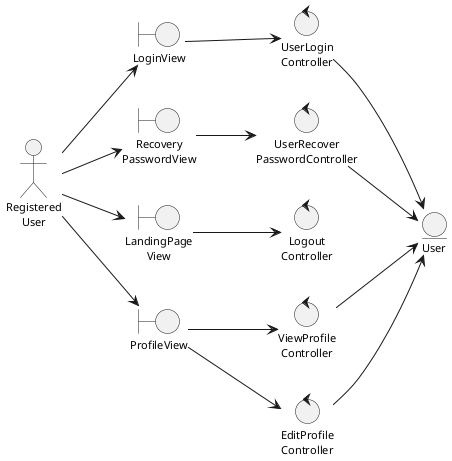 @startuml
skinparam style strictuml
left to right direction
skinparam defaultTextAlignment center
skinparam defaultFontSize 11

actor "Registered\nUser" as UserReg

boundary LoginView
boundary "Recovery\nPasswordView" as RecoveryPasswordView
boundary "LandingPage\nView" as LandingPageView
boundary ProfileView

entity User

control "UserLogin\nController" as UserLoginController
control "UserRecover\nPasswordController" as UserRecoverPasswordController
control "Logout\nController" as LogoutController
control "ViewProfile\nController" as ViewProfileController
control "EditProfile\nController" as EditProfileController

UserReg --> LoginView
UserReg --> RecoveryPasswordView
UserReg --> LandingPageView
UserReg --> ProfileView

LoginView --> UserLoginController
RecoveryPasswordView --> UserRecoverPasswordController
LandingPageView --> LogoutController
ProfileView --> ViewProfileController
ProfileView --> EditProfileController

UserLoginController --> User
UserRecoverPasswordController --> User
ViewProfileController --> User
EditProfileController --> User

@enduml